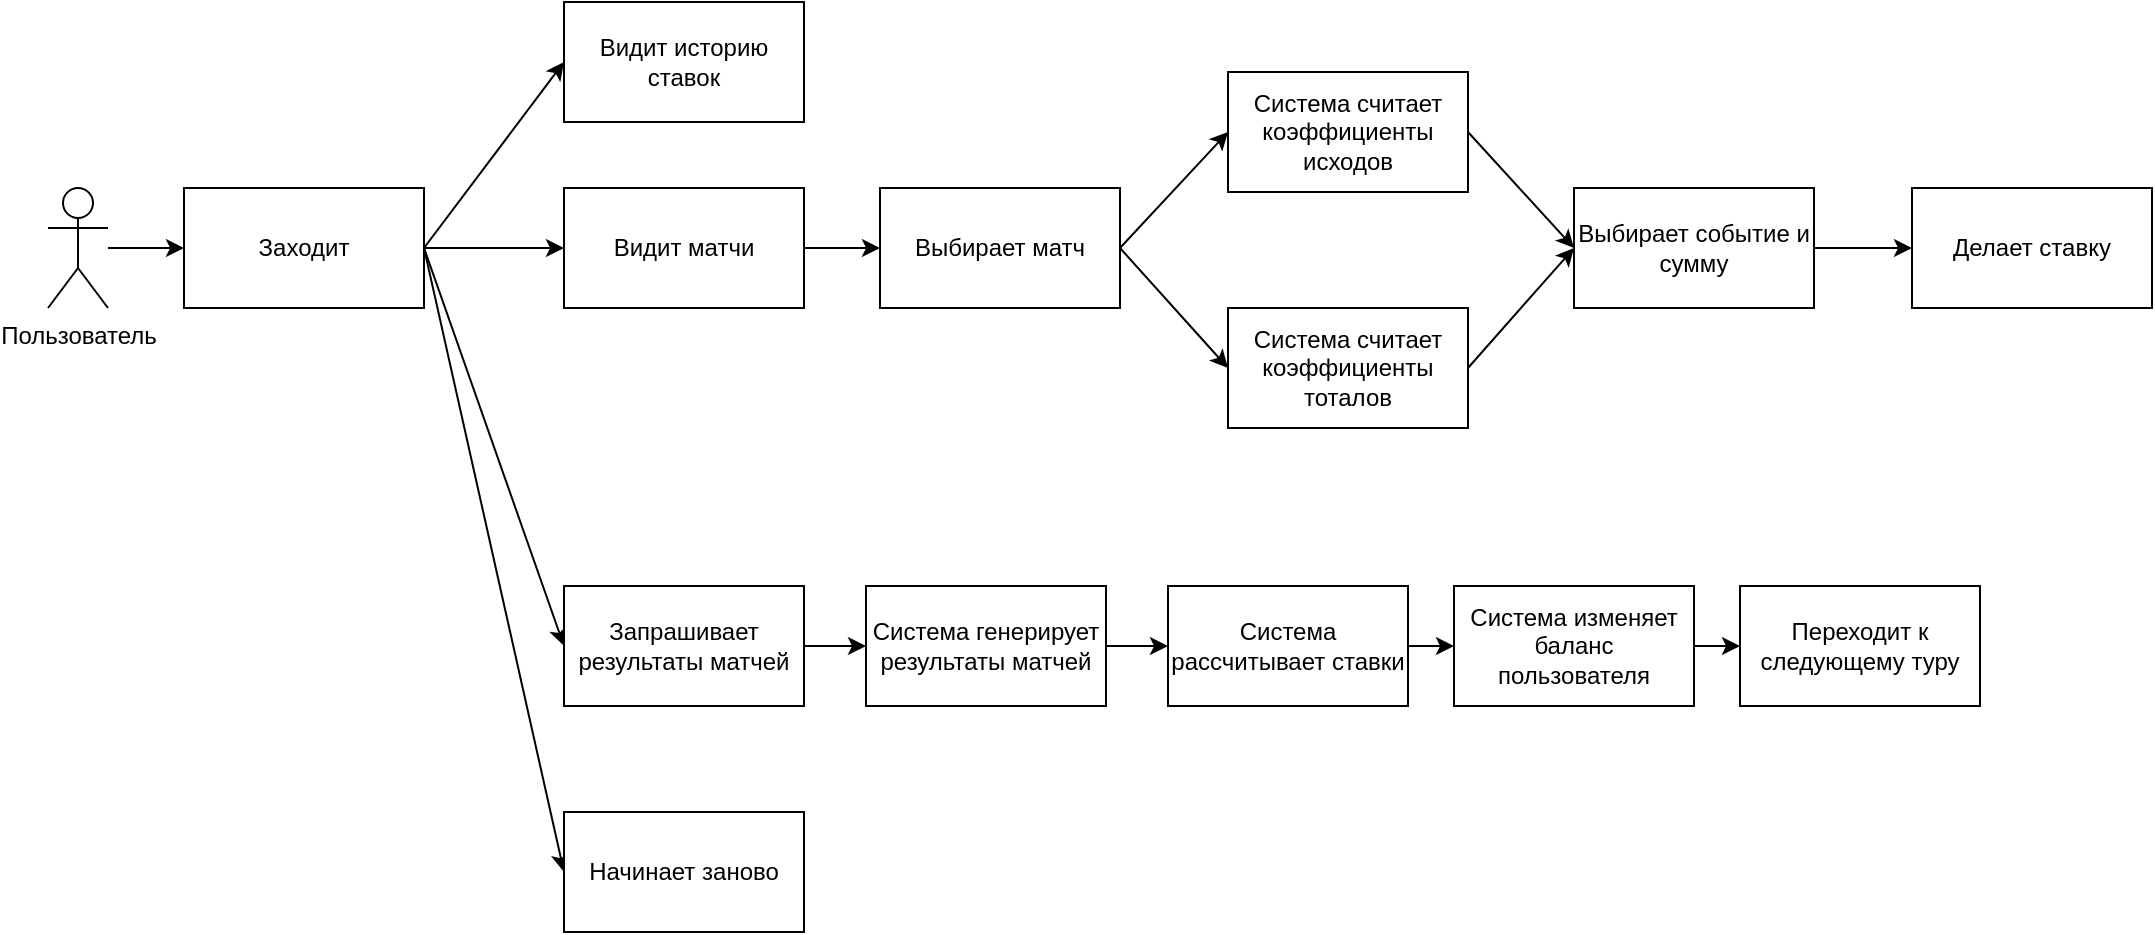 <mxfile>
    <diagram id="Gu86BPwX5svxCDScW29t" name="Страница — 1">
        <mxGraphModel dx="1216" dy="802" grid="0" gridSize="10" guides="1" tooltips="1" connect="1" arrows="1" fold="1" page="1" pageScale="1" pageWidth="827" pageHeight="1169" math="0" shadow="0">
            <root>
                <mxCell id="0"/>
                <mxCell id="1" parent="0"/>
                <mxCell id="7" style="edgeStyle=none;html=1;exitX=1;exitY=0.5;exitDx=0;exitDy=0;entryX=0;entryY=0.5;entryDx=0;entryDy=0;" edge="1" parent="1" source="2" target="6">
                    <mxGeometry relative="1" as="geometry"/>
                </mxCell>
                <mxCell id="8" style="edgeStyle=none;html=1;exitX=1;exitY=0.5;exitDx=0;exitDy=0;entryX=0;entryY=0.5;entryDx=0;entryDy=0;" edge="1" parent="1" source="2" target="5">
                    <mxGeometry relative="1" as="geometry"/>
                </mxCell>
                <mxCell id="22" style="edgeStyle=none;html=1;exitX=1;exitY=0.5;exitDx=0;exitDy=0;entryX=0;entryY=0.5;entryDx=0;entryDy=0;" edge="1" parent="1" source="2" target="23">
                    <mxGeometry relative="1" as="geometry">
                        <mxPoint x="314" y="282" as="targetPoint"/>
                    </mxGeometry>
                </mxCell>
                <mxCell id="34" style="edgeStyle=none;html=1;exitX=1;exitY=0.5;exitDx=0;exitDy=0;entryX=0;entryY=0.5;entryDx=0;entryDy=0;" edge="1" parent="1" source="2" target="33">
                    <mxGeometry relative="1" as="geometry"/>
                </mxCell>
                <mxCell id="2" value="Заходит" style="rounded=0;whiteSpace=wrap;html=1;" vertex="1" parent="1">
                    <mxGeometry x="126" y="169" width="120" height="60" as="geometry"/>
                </mxCell>
                <mxCell id="4" style="edgeStyle=none;html=1;entryX=0;entryY=0.5;entryDx=0;entryDy=0;" edge="1" parent="1" source="3" target="2">
                    <mxGeometry relative="1" as="geometry"/>
                </mxCell>
                <mxCell id="3" value="Пользователь" style="shape=umlActor;verticalLabelPosition=bottom;verticalAlign=top;html=1;outlineConnect=0;" vertex="1" parent="1">
                    <mxGeometry x="58" y="169" width="30" height="60" as="geometry"/>
                </mxCell>
                <mxCell id="5" value="Видит историю ставок" style="rounded=0;whiteSpace=wrap;html=1;" vertex="1" parent="1">
                    <mxGeometry x="316" y="76" width="120" height="60" as="geometry"/>
                </mxCell>
                <mxCell id="11" style="edgeStyle=none;html=1;exitX=1;exitY=0.5;exitDx=0;exitDy=0;entryX=0;entryY=0.5;entryDx=0;entryDy=0;" edge="1" parent="1" source="6" target="10">
                    <mxGeometry relative="1" as="geometry"/>
                </mxCell>
                <mxCell id="6" value="Видит матчи" style="rounded=0;whiteSpace=wrap;html=1;" vertex="1" parent="1">
                    <mxGeometry x="316" y="169" width="120" height="60" as="geometry"/>
                </mxCell>
                <mxCell id="18" style="edgeStyle=none;html=1;exitX=1;exitY=0.5;exitDx=0;exitDy=0;entryX=0;entryY=0.5;entryDx=0;entryDy=0;" edge="1" parent="1" source="10" target="16">
                    <mxGeometry relative="1" as="geometry"/>
                </mxCell>
                <mxCell id="19" style="edgeStyle=none;html=1;exitX=1;exitY=0.5;exitDx=0;exitDy=0;entryX=0;entryY=0.5;entryDx=0;entryDy=0;" edge="1" parent="1" source="10" target="17">
                    <mxGeometry relative="1" as="geometry"/>
                </mxCell>
                <mxCell id="10" value="Выбирает матч" style="rounded=0;whiteSpace=wrap;html=1;" vertex="1" parent="1">
                    <mxGeometry x="474" y="169" width="120" height="60" as="geometry"/>
                </mxCell>
                <mxCell id="15" style="edgeStyle=none;html=1;exitX=1;exitY=0.5;exitDx=0;exitDy=0;entryX=0;entryY=0.5;entryDx=0;entryDy=0;" edge="1" parent="1" source="12" target="14">
                    <mxGeometry relative="1" as="geometry"/>
                </mxCell>
                <mxCell id="12" value="Выбирает событие и сумму" style="rounded=0;whiteSpace=wrap;html=1;" vertex="1" parent="1">
                    <mxGeometry x="821" y="169" width="120" height="60" as="geometry"/>
                </mxCell>
                <mxCell id="14" value="Делает ставку" style="rounded=0;whiteSpace=wrap;html=1;" vertex="1" parent="1">
                    <mxGeometry x="990" y="169" width="120" height="60" as="geometry"/>
                </mxCell>
                <mxCell id="20" style="edgeStyle=none;html=1;exitX=1;exitY=0.5;exitDx=0;exitDy=0;entryX=0;entryY=0.5;entryDx=0;entryDy=0;" edge="1" parent="1" source="16" target="12">
                    <mxGeometry relative="1" as="geometry"/>
                </mxCell>
                <mxCell id="16" value="Система считает коэффициенты исходов" style="rounded=0;whiteSpace=wrap;html=1;" vertex="1" parent="1">
                    <mxGeometry x="648" y="111" width="120" height="60" as="geometry"/>
                </mxCell>
                <mxCell id="21" style="edgeStyle=none;html=1;exitX=1;exitY=0.5;exitDx=0;exitDy=0;entryX=0;entryY=0.5;entryDx=0;entryDy=0;" edge="1" parent="1" source="17" target="12">
                    <mxGeometry relative="1" as="geometry"/>
                </mxCell>
                <mxCell id="17" value="Система считает коэффициенты тоталов" style="rounded=0;whiteSpace=wrap;html=1;" vertex="1" parent="1">
                    <mxGeometry x="648" y="229" width="120" height="60" as="geometry"/>
                </mxCell>
                <mxCell id="26" style="edgeStyle=none;html=1;exitX=1;exitY=0.5;exitDx=0;exitDy=0;entryX=0;entryY=0.5;entryDx=0;entryDy=0;" edge="1" parent="1" source="23" target="24">
                    <mxGeometry relative="1" as="geometry"/>
                </mxCell>
                <mxCell id="23" value="Запрашивает результаты матчей" style="rounded=0;whiteSpace=wrap;html=1;" vertex="1" parent="1">
                    <mxGeometry x="316" y="368" width="120" height="60" as="geometry"/>
                </mxCell>
                <mxCell id="27" style="edgeStyle=none;html=1;exitX=1;exitY=0.5;exitDx=0;exitDy=0;entryX=0;entryY=0.5;entryDx=0;entryDy=0;" edge="1" parent="1" source="24" target="25">
                    <mxGeometry relative="1" as="geometry"/>
                </mxCell>
                <mxCell id="24" value="Система генерирует результаты матчей" style="rounded=0;whiteSpace=wrap;html=1;" vertex="1" parent="1">
                    <mxGeometry x="467" y="368" width="120" height="60" as="geometry"/>
                </mxCell>
                <mxCell id="30" style="edgeStyle=none;html=1;exitX=1;exitY=0.5;exitDx=0;exitDy=0;entryX=0;entryY=0.5;entryDx=0;entryDy=0;" edge="1" parent="1" source="25" target="29">
                    <mxGeometry relative="1" as="geometry"/>
                </mxCell>
                <mxCell id="25" value="Система рассчитывает ставки" style="rounded=0;whiteSpace=wrap;html=1;" vertex="1" parent="1">
                    <mxGeometry x="618" y="368" width="120" height="60" as="geometry"/>
                </mxCell>
                <mxCell id="32" style="edgeStyle=none;html=1;exitX=1;exitY=0.5;exitDx=0;exitDy=0;entryX=0;entryY=0.5;entryDx=0;entryDy=0;" edge="1" parent="1" source="29" target="31">
                    <mxGeometry relative="1" as="geometry"/>
                </mxCell>
                <mxCell id="29" value="Система изменяет баланс пользователя" style="rounded=0;whiteSpace=wrap;html=1;" vertex="1" parent="1">
                    <mxGeometry x="761" y="368" width="120" height="60" as="geometry"/>
                </mxCell>
                <mxCell id="31" value="Переходит к следующему туру" style="rounded=0;whiteSpace=wrap;html=1;" vertex="1" parent="1">
                    <mxGeometry x="904" y="368" width="120" height="60" as="geometry"/>
                </mxCell>
                <mxCell id="33" value="Начинает заново" style="rounded=0;whiteSpace=wrap;html=1;" vertex="1" parent="1">
                    <mxGeometry x="316" y="481" width="120" height="60" as="geometry"/>
                </mxCell>
            </root>
        </mxGraphModel>
    </diagram>
</mxfile>